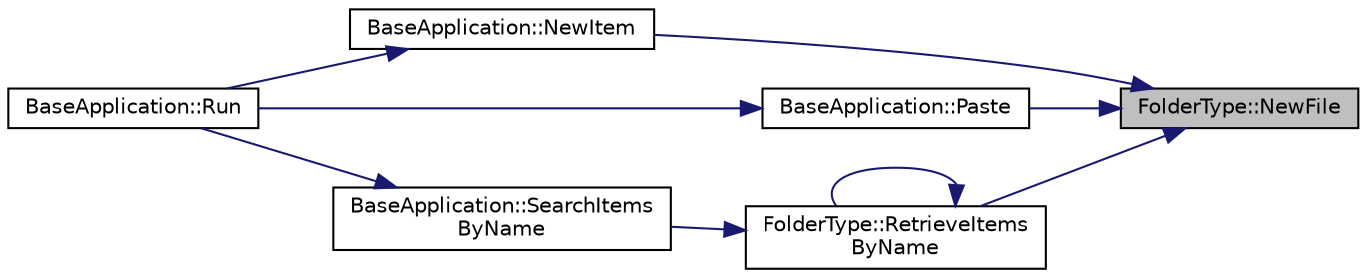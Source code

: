 digraph "FolderType::NewFile"
{
 // LATEX_PDF_SIZE
  edge [fontname="Helvetica",fontsize="10",labelfontname="Helvetica",labelfontsize="10"];
  node [fontname="Helvetica",fontsize="10",shape=record];
  rankdir="RL";
  Node88 [label="FolderType::NewFile",height=0.2,width=0.4,color="black", fillcolor="grey75", style="filled", fontcolor="black",tooltip="Create New File in Current Folder. @detail If File name is overlap, add the number that how much is o..."];
  Node88 -> Node89 [dir="back",color="midnightblue",fontsize="10",style="solid",fontname="Helvetica"];
  Node89 [label="BaseApplication::NewItem",height=0.2,width=0.4,color="black", fillcolor="white", style="filled",URL="$class_base_application.html#ab4822da88f1aae5e7d57aaf6ad962a78",tooltip="Create New Item in Current Folder. @detail operation mkdir [Value] (folder) or touch [Value] (file) m..."];
  Node89 -> Node90 [dir="back",color="midnightblue",fontsize="10",style="solid",fontname="Helvetica"];
  Node90 [label="BaseApplication::Run",height=0.2,width=0.4,color="black", fillcolor="white", style="filled",URL="$class_base_application.html#a8f2ce8add401a3b537f041df9f7ef978",tooltip="Program driver."];
  Node88 -> Node91 [dir="back",color="midnightblue",fontsize="10",style="solid",fontname="Helvetica"];
  Node91 [label="BaseApplication::Paste",height=0.2,width=0.4,color="black", fillcolor="white", style="filled",URL="$class_base_application.html#a567c67b347b15a02f194fa0d39d744f1",tooltip="paste Item. @detail operation paste [value] paste [target] paste heap data to Value default value is ..."];
  Node91 -> Node90 [dir="back",color="midnightblue",fontsize="10",style="solid",fontname="Helvetica"];
  Node88 -> Node92 [dir="back",color="midnightblue",fontsize="10",style="solid",fontname="Helvetica"];
  Node92 [label="FolderType::RetrieveItems\lByName",height=0.2,width=0.4,color="black", fillcolor="white", style="filled",URL="$class_folder_type.html#aa510fd12acb7cc3408e24eb28657c810",tooltip=" "];
  Node92 -> Node93 [dir="back",color="midnightblue",fontsize="10",style="solid",fontname="Helvetica"];
  Node93 [label="BaseApplication::SearchItems\lByName",height=0.2,width=0.4,color="black", fillcolor="white", style="filled",URL="$class_base_application.html#a151a0f325cc865e21364723891f82a7a",tooltip="Retrieve and Display all Items that contain the keword in all child path."];
  Node93 -> Node90 [dir="back",color="midnightblue",fontsize="10",style="solid",fontname="Helvetica"];
  Node92 -> Node92 [dir="back",color="midnightblue",fontsize="10",style="solid",fontname="Helvetica"];
}
